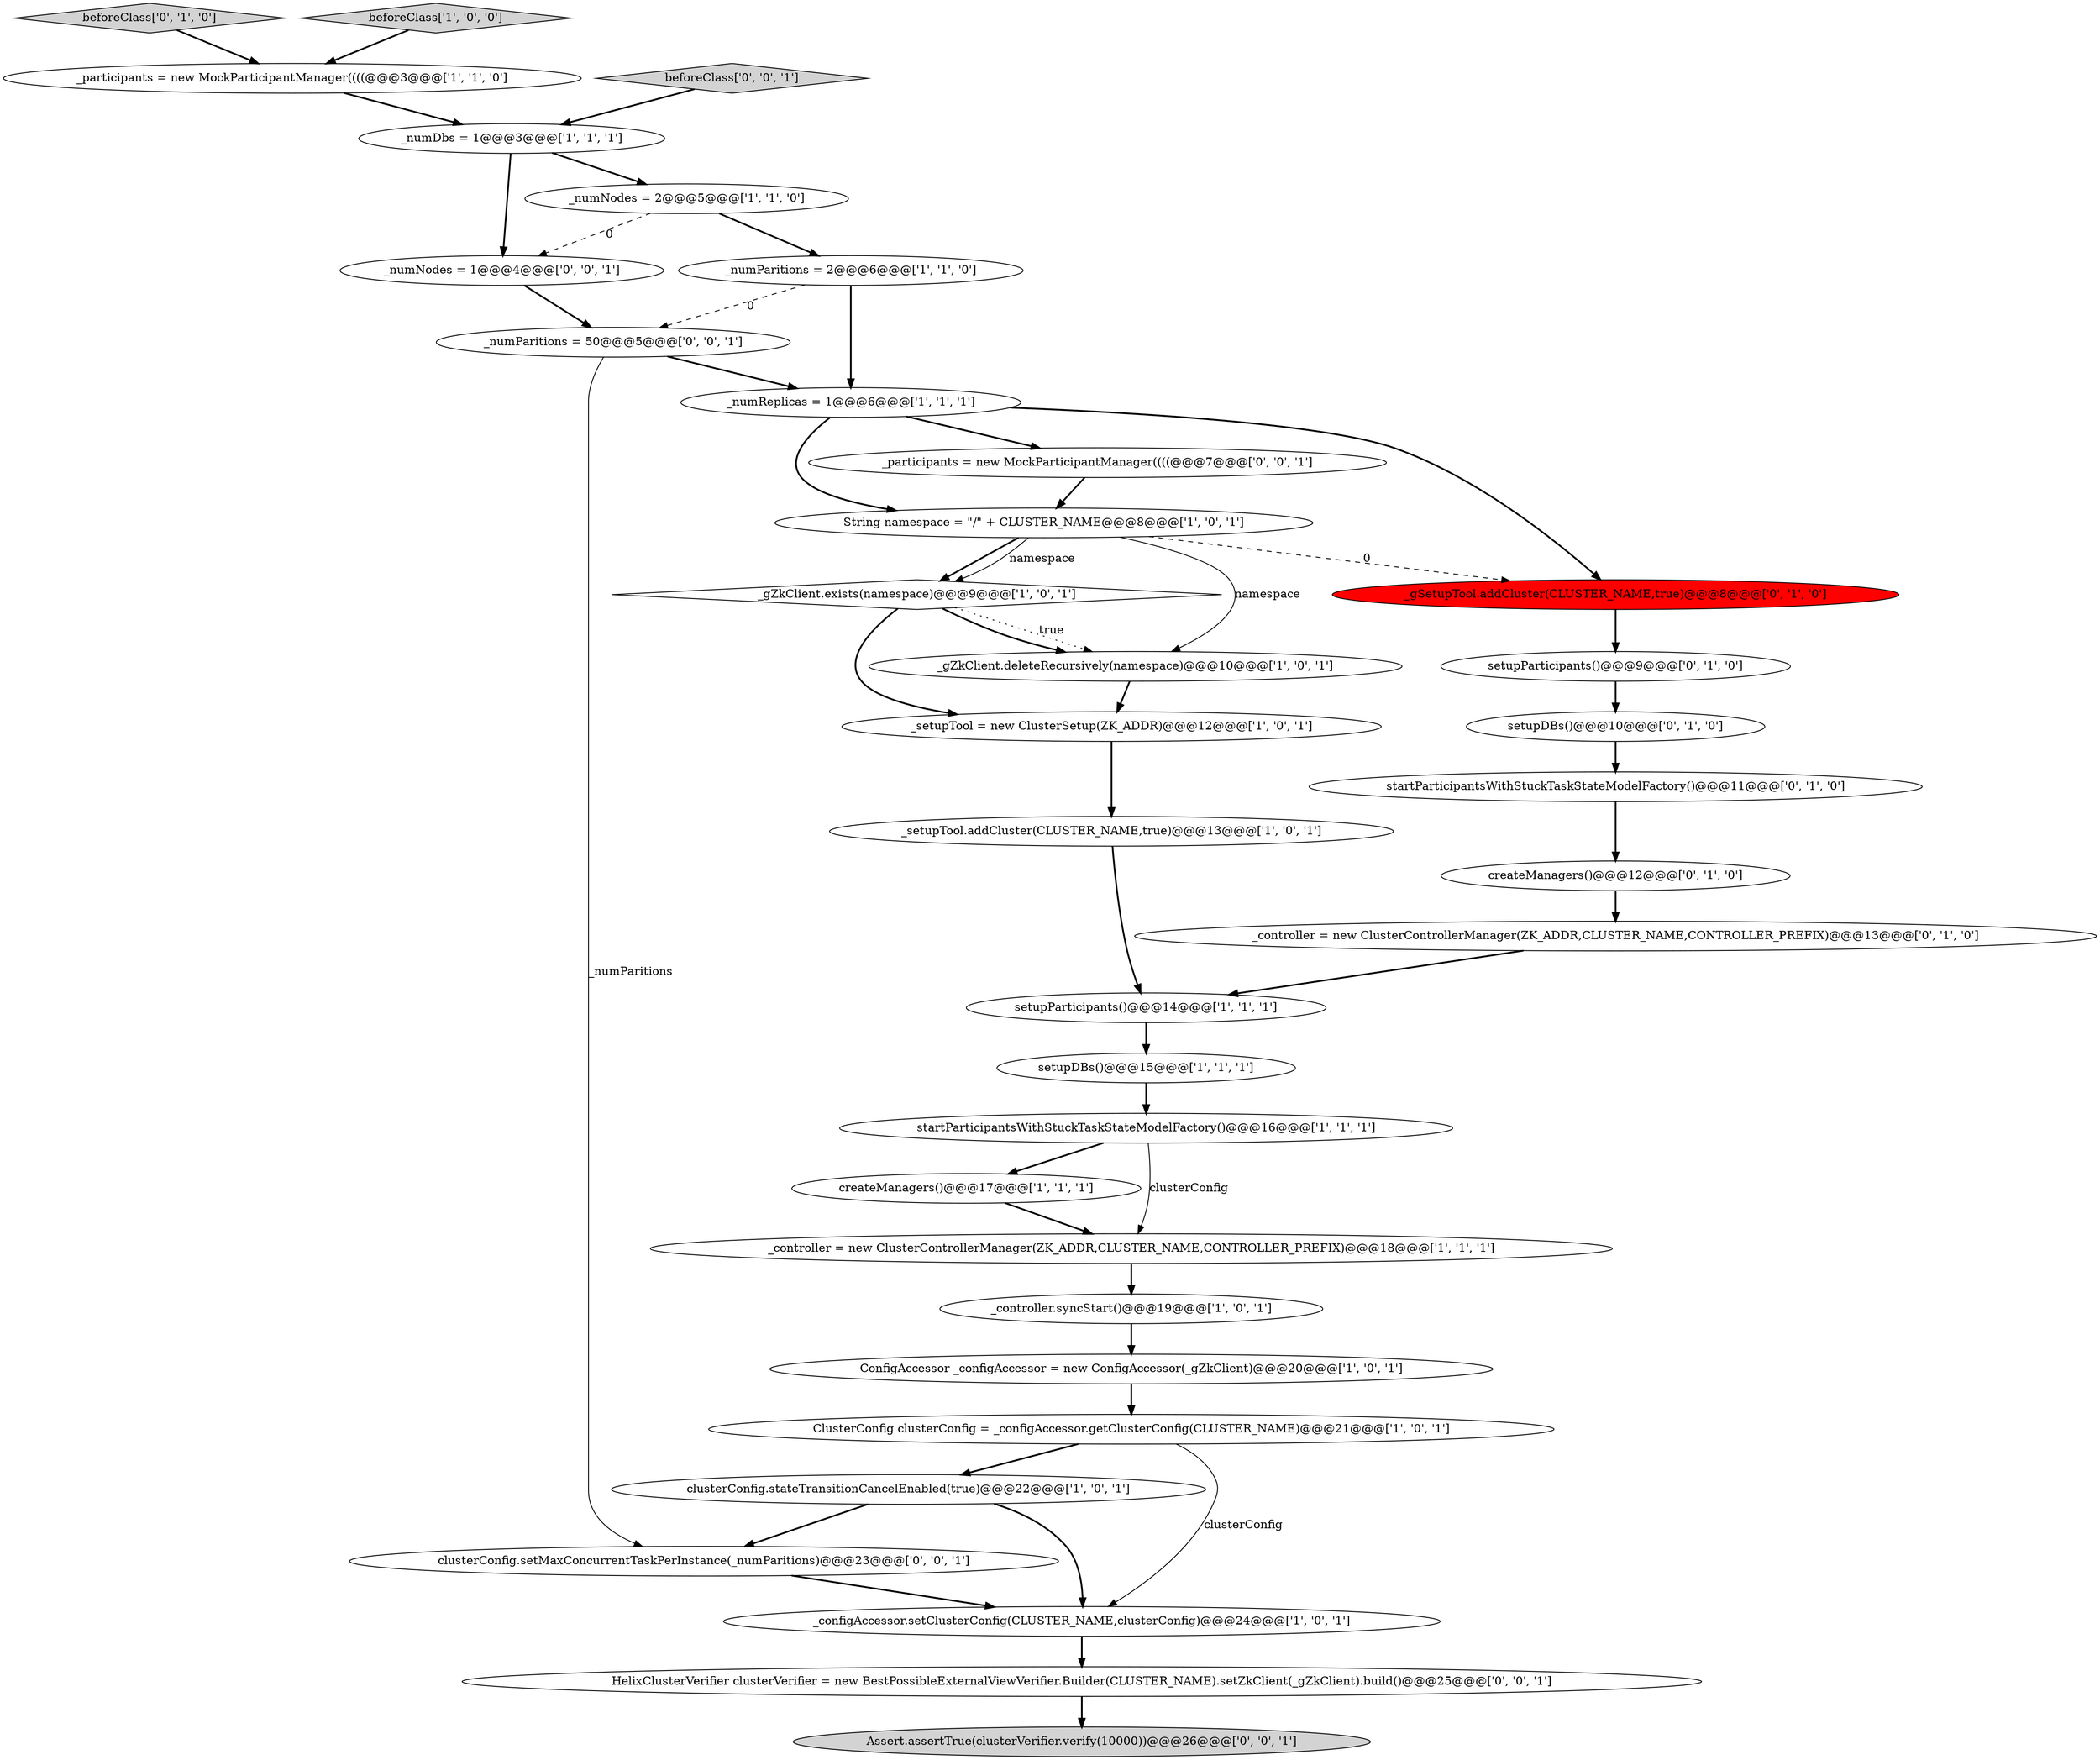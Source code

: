 digraph {
16 [style = filled, label = "_numReplicas = 1@@@6@@@['1', '1', '1']", fillcolor = white, shape = ellipse image = "AAA0AAABBB1BBB"];
1 [style = filled, label = "_numParitions = 2@@@6@@@['1', '1', '0']", fillcolor = white, shape = ellipse image = "AAA0AAABBB1BBB"];
27 [style = filled, label = "beforeClass['0', '1', '0']", fillcolor = lightgray, shape = diamond image = "AAA0AAABBB2BBB"];
0 [style = filled, label = "_participants = new MockParticipantManager((((@@@3@@@['1', '1', '0']", fillcolor = white, shape = ellipse image = "AAA0AAABBB1BBB"];
20 [style = filled, label = "startParticipantsWithStuckTaskStateModelFactory()@@@16@@@['1', '1', '1']", fillcolor = white, shape = ellipse image = "AAA0AAABBB1BBB"];
7 [style = filled, label = "_setupTool.addCluster(CLUSTER_NAME,true)@@@13@@@['1', '0', '1']", fillcolor = white, shape = ellipse image = "AAA0AAABBB1BBB"];
29 [style = filled, label = "clusterConfig.setMaxConcurrentTaskPerInstance(_numParitions)@@@23@@@['0', '0', '1']", fillcolor = white, shape = ellipse image = "AAA0AAABBB3BBB"];
21 [style = filled, label = "setupDBs()@@@10@@@['0', '1', '0']", fillcolor = white, shape = ellipse image = "AAA0AAABBB2BBB"];
14 [style = filled, label = "_configAccessor.setClusterConfig(CLUSTER_NAME,clusterConfig)@@@24@@@['1', '0', '1']", fillcolor = white, shape = ellipse image = "AAA0AAABBB1BBB"];
23 [style = filled, label = "_gSetupTool.addCluster(CLUSTER_NAME,true)@@@8@@@['0', '1', '0']", fillcolor = red, shape = ellipse image = "AAA1AAABBB2BBB"];
5 [style = filled, label = "setupParticipants()@@@14@@@['1', '1', '1']", fillcolor = white, shape = ellipse image = "AAA0AAABBB1BBB"];
6 [style = filled, label = "beforeClass['1', '0', '0']", fillcolor = lightgray, shape = diamond image = "AAA0AAABBB1BBB"];
26 [style = filled, label = "_controller = new ClusterControllerManager(ZK_ADDR,CLUSTER_NAME,CONTROLLER_PREFIX)@@@13@@@['0', '1', '0']", fillcolor = white, shape = ellipse image = "AAA0AAABBB2BBB"];
15 [style = filled, label = "_controller = new ClusterControllerManager(ZK_ADDR,CLUSTER_NAME,CONTROLLER_PREFIX)@@@18@@@['1', '1', '1']", fillcolor = white, shape = ellipse image = "AAA0AAABBB1BBB"];
28 [style = filled, label = "Assert.assertTrue(clusterVerifier.verify(10000))@@@26@@@['0', '0', '1']", fillcolor = lightgray, shape = ellipse image = "AAA0AAABBB3BBB"];
34 [style = filled, label = "_numNodes = 1@@@4@@@['0', '0', '1']", fillcolor = white, shape = ellipse image = "AAA0AAABBB3BBB"];
4 [style = filled, label = "ClusterConfig clusterConfig = _configAccessor.getClusterConfig(CLUSTER_NAME)@@@21@@@['1', '0', '1']", fillcolor = white, shape = ellipse image = "AAA0AAABBB1BBB"];
2 [style = filled, label = "createManagers()@@@17@@@['1', '1', '1']", fillcolor = white, shape = ellipse image = "AAA0AAABBB1BBB"];
33 [style = filled, label = "_numParitions = 50@@@5@@@['0', '0', '1']", fillcolor = white, shape = ellipse image = "AAA0AAABBB3BBB"];
12 [style = filled, label = "_gZkClient.exists(namespace)@@@9@@@['1', '0', '1']", fillcolor = white, shape = diamond image = "AAA0AAABBB1BBB"];
11 [style = filled, label = "String namespace = \"/\" + CLUSTER_NAME@@@8@@@['1', '0', '1']", fillcolor = white, shape = ellipse image = "AAA0AAABBB1BBB"];
10 [style = filled, label = "ConfigAccessor _configAccessor = new ConfigAccessor(_gZkClient)@@@20@@@['1', '0', '1']", fillcolor = white, shape = ellipse image = "AAA0AAABBB1BBB"];
13 [style = filled, label = "_controller.syncStart()@@@19@@@['1', '0', '1']", fillcolor = white, shape = ellipse image = "AAA0AAABBB1BBB"];
31 [style = filled, label = "_participants = new MockParticipantManager((((@@@7@@@['0', '0', '1']", fillcolor = white, shape = ellipse image = "AAA0AAABBB3BBB"];
24 [style = filled, label = "startParticipantsWithStuckTaskStateModelFactory()@@@11@@@['0', '1', '0']", fillcolor = white, shape = ellipse image = "AAA0AAABBB2BBB"];
22 [style = filled, label = "createManagers()@@@12@@@['0', '1', '0']", fillcolor = white, shape = ellipse image = "AAA0AAABBB2BBB"];
18 [style = filled, label = "clusterConfig.stateTransitionCancelEnabled(true)@@@22@@@['1', '0', '1']", fillcolor = white, shape = ellipse image = "AAA0AAABBB1BBB"];
17 [style = filled, label = "_setupTool = new ClusterSetup(ZK_ADDR)@@@12@@@['1', '0', '1']", fillcolor = white, shape = ellipse image = "AAA0AAABBB1BBB"];
32 [style = filled, label = "beforeClass['0', '0', '1']", fillcolor = lightgray, shape = diamond image = "AAA0AAABBB3BBB"];
8 [style = filled, label = "_gZkClient.deleteRecursively(namespace)@@@10@@@['1', '0', '1']", fillcolor = white, shape = ellipse image = "AAA0AAABBB1BBB"];
30 [style = filled, label = "HelixClusterVerifier clusterVerifier = new BestPossibleExternalViewVerifier.Builder(CLUSTER_NAME).setZkClient(_gZkClient).build()@@@25@@@['0', '0', '1']", fillcolor = white, shape = ellipse image = "AAA0AAABBB3BBB"];
25 [style = filled, label = "setupParticipants()@@@9@@@['0', '1', '0']", fillcolor = white, shape = ellipse image = "AAA0AAABBB2BBB"];
3 [style = filled, label = "_numDbs = 1@@@3@@@['1', '1', '1']", fillcolor = white, shape = ellipse image = "AAA0AAABBB1BBB"];
19 [style = filled, label = "_numNodes = 2@@@5@@@['1', '1', '0']", fillcolor = white, shape = ellipse image = "AAA0AAABBB1BBB"];
9 [style = filled, label = "setupDBs()@@@15@@@['1', '1', '1']", fillcolor = white, shape = ellipse image = "AAA0AAABBB1BBB"];
0->3 [style = bold, label=""];
13->10 [style = bold, label=""];
22->26 [style = bold, label=""];
1->33 [style = dashed, label="0"];
23->25 [style = bold, label=""];
15->13 [style = bold, label=""];
33->16 [style = bold, label=""];
16->11 [style = bold, label=""];
14->30 [style = bold, label=""];
5->9 [style = bold, label=""];
27->0 [style = bold, label=""];
20->15 [style = solid, label="clusterConfig"];
26->5 [style = bold, label=""];
12->8 [style = dotted, label="true"];
12->17 [style = bold, label=""];
34->33 [style = bold, label=""];
11->23 [style = dashed, label="0"];
9->20 [style = bold, label=""];
11->12 [style = bold, label=""];
4->18 [style = bold, label=""];
6->0 [style = bold, label=""];
21->24 [style = bold, label=""];
16->23 [style = bold, label=""];
11->12 [style = solid, label="namespace"];
24->22 [style = bold, label=""];
31->11 [style = bold, label=""];
20->2 [style = bold, label=""];
3->34 [style = bold, label=""];
17->7 [style = bold, label=""];
8->17 [style = bold, label=""];
19->34 [style = dashed, label="0"];
19->1 [style = bold, label=""];
18->29 [style = bold, label=""];
7->5 [style = bold, label=""];
30->28 [style = bold, label=""];
4->14 [style = solid, label="clusterConfig"];
3->19 [style = bold, label=""];
1->16 [style = bold, label=""];
12->8 [style = bold, label=""];
16->31 [style = bold, label=""];
2->15 [style = bold, label=""];
29->14 [style = bold, label=""];
10->4 [style = bold, label=""];
32->3 [style = bold, label=""];
18->14 [style = bold, label=""];
11->8 [style = solid, label="namespace"];
33->29 [style = solid, label="_numParitions"];
25->21 [style = bold, label=""];
}
